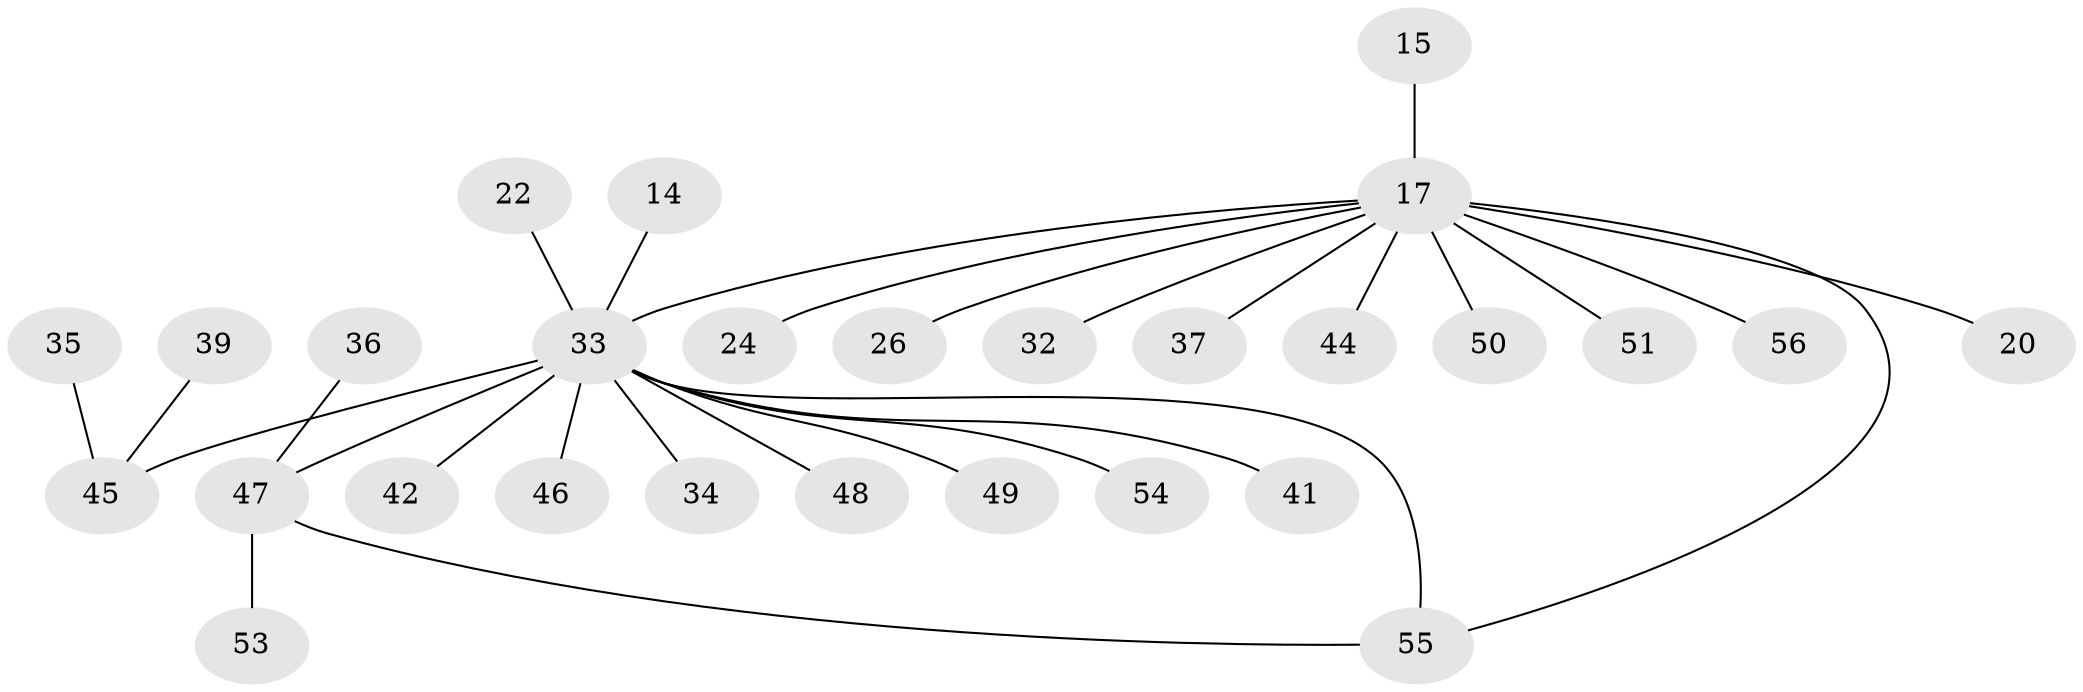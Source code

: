 // original degree distribution, {1: 0.5714285714285714, 10: 0.017857142857142856, 9: 0.017857142857142856, 2: 0.125, 19: 0.017857142857142856, 7: 0.03571428571428571, 5: 0.017857142857142856, 6: 0.03571428571428571, 4: 0.07142857142857142, 3: 0.08928571428571429}
// Generated by graph-tools (version 1.1) at 2025/48/03/09/25 04:48:00]
// undirected, 28 vertices, 29 edges
graph export_dot {
graph [start="1"]
  node [color=gray90,style=filled];
  14;
  15 [super="+4"];
  17 [super="+3+11+1+9"];
  20;
  22;
  24 [super="+23"];
  26;
  32;
  33 [super="+13"];
  34;
  35 [super="+16+18+31"];
  36;
  37;
  39;
  41;
  42;
  44 [super="+43"];
  45 [super="+6+10+27+30"];
  46 [super="+28"];
  47 [super="+7"];
  48;
  49;
  50;
  51;
  53 [super="+29"];
  54;
  55 [super="+25+40+52"];
  56 [super="+19"];
  14 -- 33;
  15 -- 17;
  17 -- 32;
  17 -- 51;
  17 -- 20;
  17 -- 56 [weight=3];
  17 -- 50;
  17 -- 37;
  17 -- 26;
  17 -- 24;
  17 -- 55 [weight=3];
  17 -- 44;
  17 -- 33 [weight=4];
  22 -- 33;
  33 -- 34;
  33 -- 41 [weight=2];
  33 -- 42;
  33 -- 45 [weight=2];
  33 -- 47 [weight=2];
  33 -- 48;
  33 -- 49;
  33 -- 46;
  33 -- 55 [weight=3];
  33 -- 54;
  35 -- 45 [weight=2];
  36 -- 47;
  39 -- 45;
  47 -- 55 [weight=2];
  47 -- 53 [weight=2];
}
